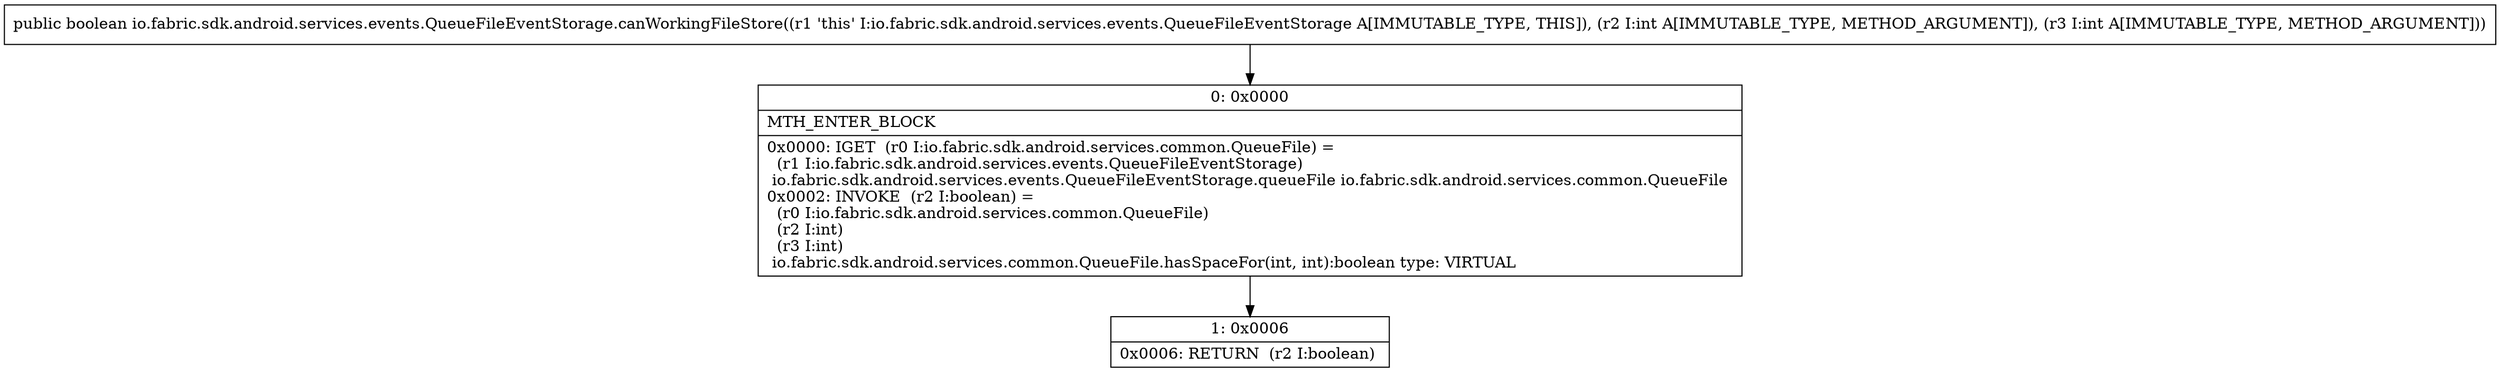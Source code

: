 digraph "CFG forio.fabric.sdk.android.services.events.QueueFileEventStorage.canWorkingFileStore(II)Z" {
Node_0 [shape=record,label="{0\:\ 0x0000|MTH_ENTER_BLOCK\l|0x0000: IGET  (r0 I:io.fabric.sdk.android.services.common.QueueFile) = \l  (r1 I:io.fabric.sdk.android.services.events.QueueFileEventStorage)\l io.fabric.sdk.android.services.events.QueueFileEventStorage.queueFile io.fabric.sdk.android.services.common.QueueFile \l0x0002: INVOKE  (r2 I:boolean) = \l  (r0 I:io.fabric.sdk.android.services.common.QueueFile)\l  (r2 I:int)\l  (r3 I:int)\l io.fabric.sdk.android.services.common.QueueFile.hasSpaceFor(int, int):boolean type: VIRTUAL \l}"];
Node_1 [shape=record,label="{1\:\ 0x0006|0x0006: RETURN  (r2 I:boolean) \l}"];
MethodNode[shape=record,label="{public boolean io.fabric.sdk.android.services.events.QueueFileEventStorage.canWorkingFileStore((r1 'this' I:io.fabric.sdk.android.services.events.QueueFileEventStorage A[IMMUTABLE_TYPE, THIS]), (r2 I:int A[IMMUTABLE_TYPE, METHOD_ARGUMENT]), (r3 I:int A[IMMUTABLE_TYPE, METHOD_ARGUMENT])) }"];
MethodNode -> Node_0;
Node_0 -> Node_1;
}

